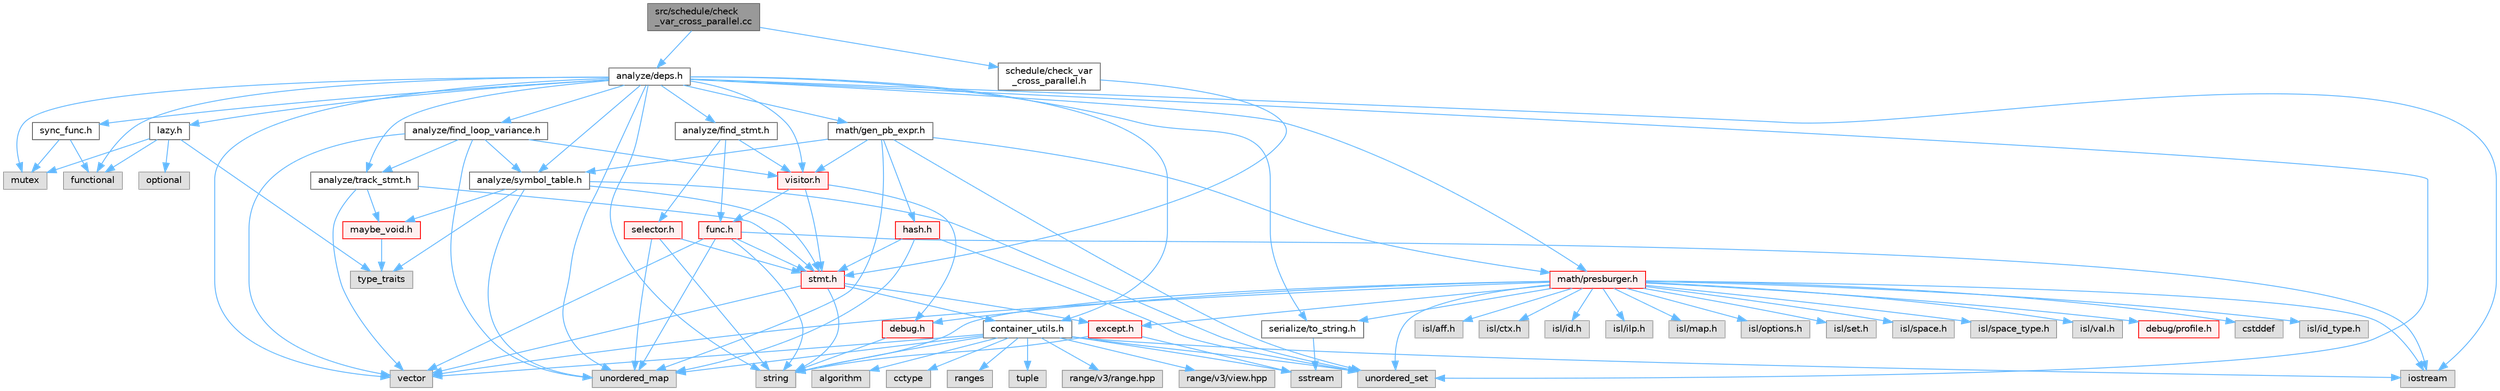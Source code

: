 digraph "src/schedule/check_var_cross_parallel.cc"
{
 // LATEX_PDF_SIZE
  bgcolor="transparent";
  edge [fontname=Helvetica,fontsize=10,labelfontname=Helvetica,labelfontsize=10];
  node [fontname=Helvetica,fontsize=10,shape=box,height=0.2,width=0.4];
  Node1 [label="src/schedule/check\l_var_cross_parallel.cc",height=0.2,width=0.4,color="gray40", fillcolor="grey60", style="filled", fontcolor="black",tooltip=" "];
  Node1 -> Node2 [color="steelblue1",style="solid"];
  Node2 [label="analyze/deps.h",height=0.2,width=0.4,color="grey40", fillcolor="white", style="filled",URL="$deps_8h.html",tooltip=" "];
  Node2 -> Node3 [color="steelblue1",style="solid"];
  Node3 [label="functional",height=0.2,width=0.4,color="grey60", fillcolor="#E0E0E0", style="filled",tooltip=" "];
  Node2 -> Node4 [color="steelblue1",style="solid"];
  Node4 [label="iostream",height=0.2,width=0.4,color="grey60", fillcolor="#E0E0E0", style="filled",tooltip=" "];
  Node2 -> Node5 [color="steelblue1",style="solid"];
  Node5 [label="mutex",height=0.2,width=0.4,color="grey60", fillcolor="#E0E0E0", style="filled",tooltip=" "];
  Node2 -> Node6 [color="steelblue1",style="solid"];
  Node6 [label="string",height=0.2,width=0.4,color="grey60", fillcolor="#E0E0E0", style="filled",tooltip=" "];
  Node2 -> Node7 [color="steelblue1",style="solid"];
  Node7 [label="unordered_map",height=0.2,width=0.4,color="grey60", fillcolor="#E0E0E0", style="filled",tooltip=" "];
  Node2 -> Node8 [color="steelblue1",style="solid"];
  Node8 [label="unordered_set",height=0.2,width=0.4,color="grey60", fillcolor="#E0E0E0", style="filled",tooltip=" "];
  Node2 -> Node9 [color="steelblue1",style="solid"];
  Node9 [label="vector",height=0.2,width=0.4,color="grey60", fillcolor="#E0E0E0", style="filled",tooltip=" "];
  Node2 -> Node10 [color="steelblue1",style="solid"];
  Node10 [label="analyze/find_loop_variance.h",height=0.2,width=0.4,color="grey40", fillcolor="white", style="filled",URL="$find__loop__variance_8h.html",tooltip=" "];
  Node10 -> Node7 [color="steelblue1",style="solid"];
  Node10 -> Node9 [color="steelblue1",style="solid"];
  Node10 -> Node11 [color="steelblue1",style="solid"];
  Node11 [label="analyze/symbol_table.h",height=0.2,width=0.4,color="grey40", fillcolor="white", style="filled",URL="$symbol__table_8h.html",tooltip=" "];
  Node11 -> Node12 [color="steelblue1",style="solid"];
  Node12 [label="type_traits",height=0.2,width=0.4,color="grey60", fillcolor="#E0E0E0", style="filled",tooltip=" "];
  Node11 -> Node7 [color="steelblue1",style="solid"];
  Node11 -> Node8 [color="steelblue1",style="solid"];
  Node11 -> Node13 [color="steelblue1",style="solid"];
  Node13 [label="maybe_void.h",height=0.2,width=0.4,color="red", fillcolor="#FFF0F0", style="filled",URL="$maybe__void_8h.html",tooltip=" "];
  Node13 -> Node12 [color="steelblue1",style="solid"];
  Node11 -> Node15 [color="steelblue1",style="solid"];
  Node15 [label="stmt.h",height=0.2,width=0.4,color="red", fillcolor="#FFF0F0", style="filled",URL="$stmt_8h.html",tooltip=" "];
  Node15 -> Node6 [color="steelblue1",style="solid"];
  Node15 -> Node9 [color="steelblue1",style="solid"];
  Node15 -> Node36 [color="steelblue1",style="solid"];
  Node36 [label="container_utils.h",height=0.2,width=0.4,color="grey40", fillcolor="white", style="filled",URL="$container__utils_8h.html",tooltip=" "];
  Node36 -> Node37 [color="steelblue1",style="solid"];
  Node37 [label="algorithm",height=0.2,width=0.4,color="grey60", fillcolor="#E0E0E0", style="filled",tooltip=" "];
  Node36 -> Node38 [color="steelblue1",style="solid"];
  Node38 [label="cctype",height=0.2,width=0.4,color="grey60", fillcolor="#E0E0E0", style="filled",tooltip=" "];
  Node36 -> Node4 [color="steelblue1",style="solid"];
  Node36 -> Node39 [color="steelblue1",style="solid"];
  Node39 [label="ranges",height=0.2,width=0.4,color="grey60", fillcolor="#E0E0E0", style="filled",tooltip=" "];
  Node36 -> Node30 [color="steelblue1",style="solid"];
  Node30 [label="sstream",height=0.2,width=0.4,color="grey60", fillcolor="#E0E0E0", style="filled",tooltip=" "];
  Node36 -> Node6 [color="steelblue1",style="solid"];
  Node36 -> Node40 [color="steelblue1",style="solid"];
  Node40 [label="tuple",height=0.2,width=0.4,color="grey60", fillcolor="#E0E0E0", style="filled",tooltip=" "];
  Node36 -> Node7 [color="steelblue1",style="solid"];
  Node36 -> Node8 [color="steelblue1",style="solid"];
  Node36 -> Node9 [color="steelblue1",style="solid"];
  Node36 -> Node41 [color="steelblue1",style="solid"];
  Node41 [label="range/v3/range.hpp",height=0.2,width=0.4,color="grey60", fillcolor="#E0E0E0", style="filled",tooltip=" "];
  Node36 -> Node42 [color="steelblue1",style="solid"];
  Node42 [label="range/v3/view.hpp",height=0.2,width=0.4,color="grey60", fillcolor="#E0E0E0", style="filled",tooltip=" "];
  Node15 -> Node29 [color="steelblue1",style="solid"];
  Node29 [label="except.h",height=0.2,width=0.4,color="red", fillcolor="#FFF0F0", style="filled",URL="$except_8h.html",tooltip=" "];
  Node29 -> Node30 [color="steelblue1",style="solid"];
  Node29 -> Node6 [color="steelblue1",style="solid"];
  Node10 -> Node52 [color="steelblue1",style="solid"];
  Node52 [label="analyze/track_stmt.h",height=0.2,width=0.4,color="grey40", fillcolor="white", style="filled",URL="$track__stmt_8h.html",tooltip=" "];
  Node52 -> Node9 [color="steelblue1",style="solid"];
  Node52 -> Node13 [color="steelblue1",style="solid"];
  Node52 -> Node15 [color="steelblue1",style="solid"];
  Node10 -> Node53 [color="steelblue1",style="solid"];
  Node53 [label="visitor.h",height=0.2,width=0.4,color="red", fillcolor="#FFF0F0", style="filled",URL="$visitor_8h.html",tooltip=" "];
  Node53 -> Node54 [color="steelblue1",style="solid"];
  Node54 [label="debug.h",height=0.2,width=0.4,color="red", fillcolor="#FFF0F0", style="filled",URL="$debug_8h.html",tooltip=" "];
  Node54 -> Node6 [color="steelblue1",style="solid"];
  Node53 -> Node57 [color="steelblue1",style="solid"];
  Node57 [label="func.h",height=0.2,width=0.4,color="red", fillcolor="#FFF0F0", style="filled",URL="$func_8h.html",tooltip=" "];
  Node57 -> Node4 [color="steelblue1",style="solid"];
  Node57 -> Node6 [color="steelblue1",style="solid"];
  Node57 -> Node7 [color="steelblue1",style="solid"];
  Node57 -> Node9 [color="steelblue1",style="solid"];
  Node57 -> Node15 [color="steelblue1",style="solid"];
  Node53 -> Node15 [color="steelblue1",style="solid"];
  Node2 -> Node63 [color="steelblue1",style="solid"];
  Node63 [label="analyze/find_stmt.h",height=0.2,width=0.4,color="grey40", fillcolor="white", style="filled",URL="$find__stmt_8h.html",tooltip=" "];
  Node63 -> Node57 [color="steelblue1",style="solid"];
  Node63 -> Node64 [color="steelblue1",style="solid"];
  Node64 [label="selector.h",height=0.2,width=0.4,color="red", fillcolor="#FFF0F0", style="filled",URL="$selector_8h.html",tooltip=" "];
  Node64 -> Node6 [color="steelblue1",style="solid"];
  Node64 -> Node7 [color="steelblue1",style="solid"];
  Node64 -> Node15 [color="steelblue1",style="solid"];
  Node63 -> Node53 [color="steelblue1",style="solid"];
  Node2 -> Node11 [color="steelblue1",style="solid"];
  Node2 -> Node52 [color="steelblue1",style="solid"];
  Node2 -> Node36 [color="steelblue1",style="solid"];
  Node2 -> Node65 [color="steelblue1",style="solid"];
  Node65 [label="lazy.h",height=0.2,width=0.4,color="grey40", fillcolor="white", style="filled",URL="$lazy_8h.html",tooltip=" "];
  Node65 -> Node3 [color="steelblue1",style="solid"];
  Node65 -> Node5 [color="steelblue1",style="solid"];
  Node65 -> Node18 [color="steelblue1",style="solid"];
  Node18 [label="optional",height=0.2,width=0.4,color="grey60", fillcolor="#E0E0E0", style="filled",tooltip=" "];
  Node65 -> Node12 [color="steelblue1",style="solid"];
  Node2 -> Node66 [color="steelblue1",style="solid"];
  Node66 [label="math/gen_pb_expr.h",height=0.2,width=0.4,color="grey40", fillcolor="white", style="filled",URL="$gen__pb__expr_8h.html",tooltip=" "];
  Node66 -> Node7 [color="steelblue1",style="solid"];
  Node66 -> Node8 [color="steelblue1",style="solid"];
  Node66 -> Node11 [color="steelblue1",style="solid"];
  Node66 -> Node67 [color="steelblue1",style="solid"];
  Node67 [label="hash.h",height=0.2,width=0.4,color="red", fillcolor="#FFF0F0", style="filled",URL="$hash_8h.html",tooltip=" "];
  Node67 -> Node7 [color="steelblue1",style="solid"];
  Node67 -> Node8 [color="steelblue1",style="solid"];
  Node67 -> Node15 [color="steelblue1",style="solid"];
  Node66 -> Node68 [color="steelblue1",style="solid"];
  Node68 [label="math/presburger.h",height=0.2,width=0.4,color="red", fillcolor="#FFF0F0", style="filled",URL="$presburger_8h.html",tooltip=" "];
  Node68 -> Node69 [color="steelblue1",style="solid"];
  Node69 [label="cstddef",height=0.2,width=0.4,color="grey60", fillcolor="#E0E0E0", style="filled",tooltip=" "];
  Node68 -> Node4 [color="steelblue1",style="solid"];
  Node68 -> Node70 [color="steelblue1",style="solid"];
  Node70 [label="isl/id_type.h",height=0.2,width=0.4,color="grey60", fillcolor="#E0E0E0", style="filled",tooltip=" "];
  Node68 -> Node6 [color="steelblue1",style="solid"];
  Node68 -> Node8 [color="steelblue1",style="solid"];
  Node68 -> Node9 [color="steelblue1",style="solid"];
  Node68 -> Node71 [color="steelblue1",style="solid"];
  Node71 [label="isl/aff.h",height=0.2,width=0.4,color="grey60", fillcolor="#E0E0E0", style="filled",tooltip=" "];
  Node68 -> Node72 [color="steelblue1",style="solid"];
  Node72 [label="isl/ctx.h",height=0.2,width=0.4,color="grey60", fillcolor="#E0E0E0", style="filled",tooltip=" "];
  Node68 -> Node73 [color="steelblue1",style="solid"];
  Node73 [label="isl/id.h",height=0.2,width=0.4,color="grey60", fillcolor="#E0E0E0", style="filled",tooltip=" "];
  Node68 -> Node74 [color="steelblue1",style="solid"];
  Node74 [label="isl/ilp.h",height=0.2,width=0.4,color="grey60", fillcolor="#E0E0E0", style="filled",tooltip=" "];
  Node68 -> Node75 [color="steelblue1",style="solid"];
  Node75 [label="isl/map.h",height=0.2,width=0.4,color="grey60", fillcolor="#E0E0E0", style="filled",tooltip=" "];
  Node68 -> Node76 [color="steelblue1",style="solid"];
  Node76 [label="isl/options.h",height=0.2,width=0.4,color="grey60", fillcolor="#E0E0E0", style="filled",tooltip=" "];
  Node68 -> Node77 [color="steelblue1",style="solid"];
  Node77 [label="isl/set.h",height=0.2,width=0.4,color="grey60", fillcolor="#E0E0E0", style="filled",tooltip=" "];
  Node68 -> Node78 [color="steelblue1",style="solid"];
  Node78 [label="isl/space.h",height=0.2,width=0.4,color="grey60", fillcolor="#E0E0E0", style="filled",tooltip=" "];
  Node68 -> Node79 [color="steelblue1",style="solid"];
  Node79 [label="isl/space_type.h",height=0.2,width=0.4,color="grey60", fillcolor="#E0E0E0", style="filled",tooltip=" "];
  Node68 -> Node80 [color="steelblue1",style="solid"];
  Node80 [label="isl/val.h",height=0.2,width=0.4,color="grey60", fillcolor="#E0E0E0", style="filled",tooltip=" "];
  Node68 -> Node54 [color="steelblue1",style="solid"];
  Node68 -> Node81 [color="steelblue1",style="solid"];
  Node81 [label="debug/profile.h",height=0.2,width=0.4,color="red", fillcolor="#FFF0F0", style="filled",URL="$profile_8h.html",tooltip=" "];
  Node68 -> Node29 [color="steelblue1",style="solid"];
  Node68 -> Node32 [color="steelblue1",style="solid"];
  Node32 [label="serialize/to_string.h",height=0.2,width=0.4,color="grey40", fillcolor="white", style="filled",URL="$to__string_8h.html",tooltip=" "];
  Node32 -> Node30 [color="steelblue1",style="solid"];
  Node66 -> Node53 [color="steelblue1",style="solid"];
  Node2 -> Node68 [color="steelblue1",style="solid"];
  Node2 -> Node32 [color="steelblue1",style="solid"];
  Node2 -> Node85 [color="steelblue1",style="solid"];
  Node85 [label="sync_func.h",height=0.2,width=0.4,color="grey40", fillcolor="white", style="filled",URL="$sync__func_8h.html",tooltip=" "];
  Node85 -> Node3 [color="steelblue1",style="solid"];
  Node85 -> Node5 [color="steelblue1",style="solid"];
  Node2 -> Node53 [color="steelblue1",style="solid"];
  Node1 -> Node86 [color="steelblue1",style="solid"];
  Node86 [label="schedule/check_var\l_cross_parallel.h",height=0.2,width=0.4,color="grey40", fillcolor="white", style="filled",URL="$check__var__cross__parallel_8h.html",tooltip=" "];
  Node86 -> Node15 [color="steelblue1",style="solid"];
}
